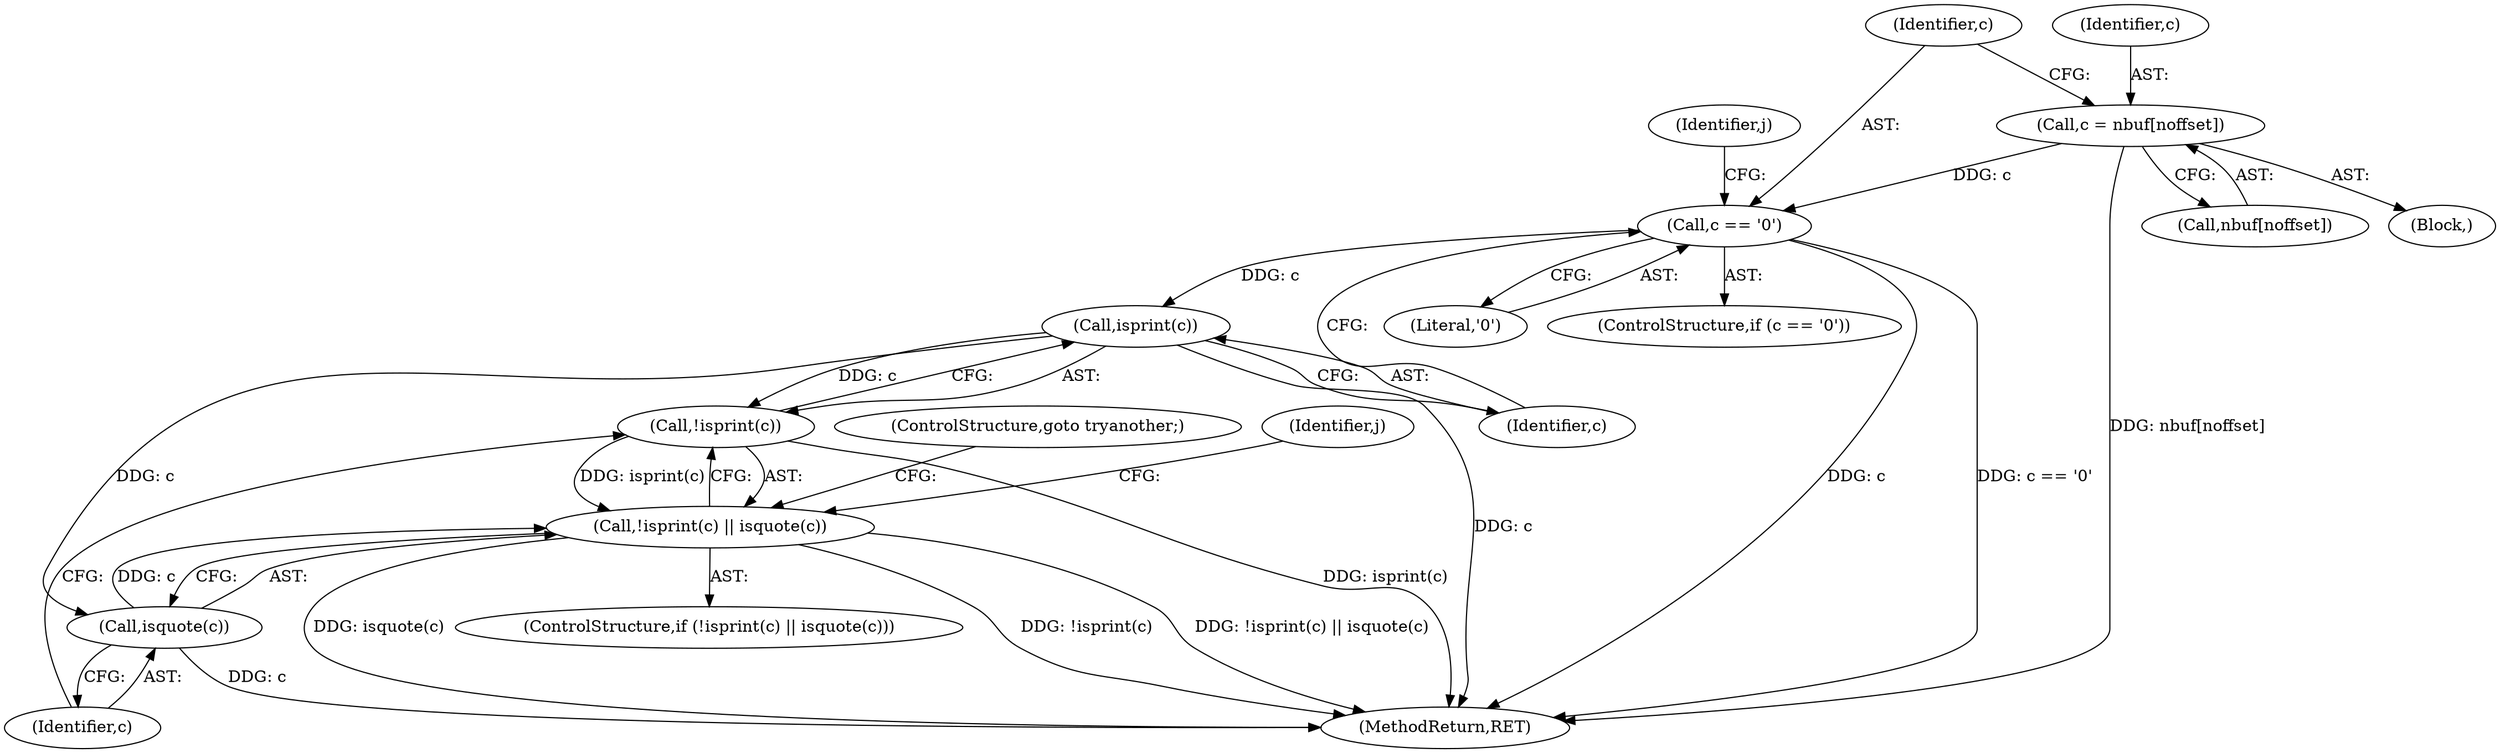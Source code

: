 digraph "0_file_b4c01141e5367f247b84dcaf6aefbb4e741842b8@array" {
"1001097" [label="(Call,c = nbuf[noffset])"];
"1001103" [label="(Call,c == '\0')"];
"1001119" [label="(Call,isprint(c))"];
"1001118" [label="(Call,!isprint(c))"];
"1001117" [label="(Call,!isprint(c) || isquote(c))"];
"1001121" [label="(Call,isquote(c))"];
"1001117" [label="(Call,!isprint(c) || isquote(c))"];
"1001098" [label="(Identifier,c)"];
"1001237" [label="(MethodReturn,RET)"];
"1001119" [label="(Call,isprint(c))"];
"1001118" [label="(Call,!isprint(c))"];
"1001105" [label="(Literal,'\0')"];
"1001122" [label="(Identifier,c)"];
"1001123" [label="(ControlStructure,goto tryanother;)"];
"1001080" [label="(Identifier,j)"];
"1001102" [label="(ControlStructure,if (c == '\0'))"];
"1001120" [label="(Identifier,c)"];
"1001121" [label="(Call,isquote(c))"];
"1001103" [label="(Call,c == '\0')"];
"1001116" [label="(ControlStructure,if (!isprint(c) || isquote(c)))"];
"1001109" [label="(Identifier,j)"];
"1001086" [label="(Block,)"];
"1001104" [label="(Identifier,c)"];
"1001099" [label="(Call,nbuf[noffset])"];
"1001097" [label="(Call,c = nbuf[noffset])"];
"1001097" -> "1001086"  [label="AST: "];
"1001097" -> "1001099"  [label="CFG: "];
"1001098" -> "1001097"  [label="AST: "];
"1001099" -> "1001097"  [label="AST: "];
"1001104" -> "1001097"  [label="CFG: "];
"1001097" -> "1001237"  [label="DDG: nbuf[noffset]"];
"1001097" -> "1001103"  [label="DDG: c"];
"1001103" -> "1001102"  [label="AST: "];
"1001103" -> "1001105"  [label="CFG: "];
"1001104" -> "1001103"  [label="AST: "];
"1001105" -> "1001103"  [label="AST: "];
"1001109" -> "1001103"  [label="CFG: "];
"1001120" -> "1001103"  [label="CFG: "];
"1001103" -> "1001237"  [label="DDG: c"];
"1001103" -> "1001237"  [label="DDG: c == '\0'"];
"1001103" -> "1001119"  [label="DDG: c"];
"1001119" -> "1001118"  [label="AST: "];
"1001119" -> "1001120"  [label="CFG: "];
"1001120" -> "1001119"  [label="AST: "];
"1001118" -> "1001119"  [label="CFG: "];
"1001119" -> "1001237"  [label="DDG: c"];
"1001119" -> "1001118"  [label="DDG: c"];
"1001119" -> "1001121"  [label="DDG: c"];
"1001118" -> "1001117"  [label="AST: "];
"1001122" -> "1001118"  [label="CFG: "];
"1001117" -> "1001118"  [label="CFG: "];
"1001118" -> "1001237"  [label="DDG: isprint(c)"];
"1001118" -> "1001117"  [label="DDG: isprint(c)"];
"1001117" -> "1001116"  [label="AST: "];
"1001117" -> "1001121"  [label="CFG: "];
"1001121" -> "1001117"  [label="AST: "];
"1001123" -> "1001117"  [label="CFG: "];
"1001080" -> "1001117"  [label="CFG: "];
"1001117" -> "1001237"  [label="DDG: isquote(c)"];
"1001117" -> "1001237"  [label="DDG: !isprint(c)"];
"1001117" -> "1001237"  [label="DDG: !isprint(c) || isquote(c)"];
"1001121" -> "1001117"  [label="DDG: c"];
"1001121" -> "1001122"  [label="CFG: "];
"1001122" -> "1001121"  [label="AST: "];
"1001121" -> "1001237"  [label="DDG: c"];
}
